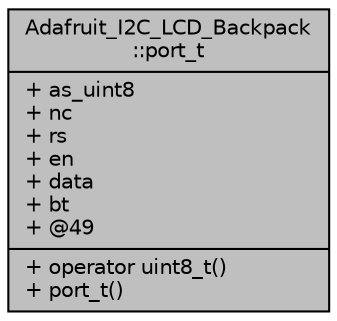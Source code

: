 digraph "Adafruit_I2C_LCD_Backpack::port_t"
{
  edge [fontname="Helvetica",fontsize="10",labelfontname="Helvetica",labelfontsize="10"];
  node [fontname="Helvetica",fontsize="10",shape=record];
  Node1 [label="{Adafruit_I2C_LCD_Backpack\l::port_t\n|+ as_uint8\l+ nc\l+ rs\l+ en\l+ data\l+ bt\l+ @49\l|+ operator uint8_t()\l+ port_t()\l}",height=0.2,width=0.4,color="black", fillcolor="grey75", style="filled", fontcolor="black"];
}
